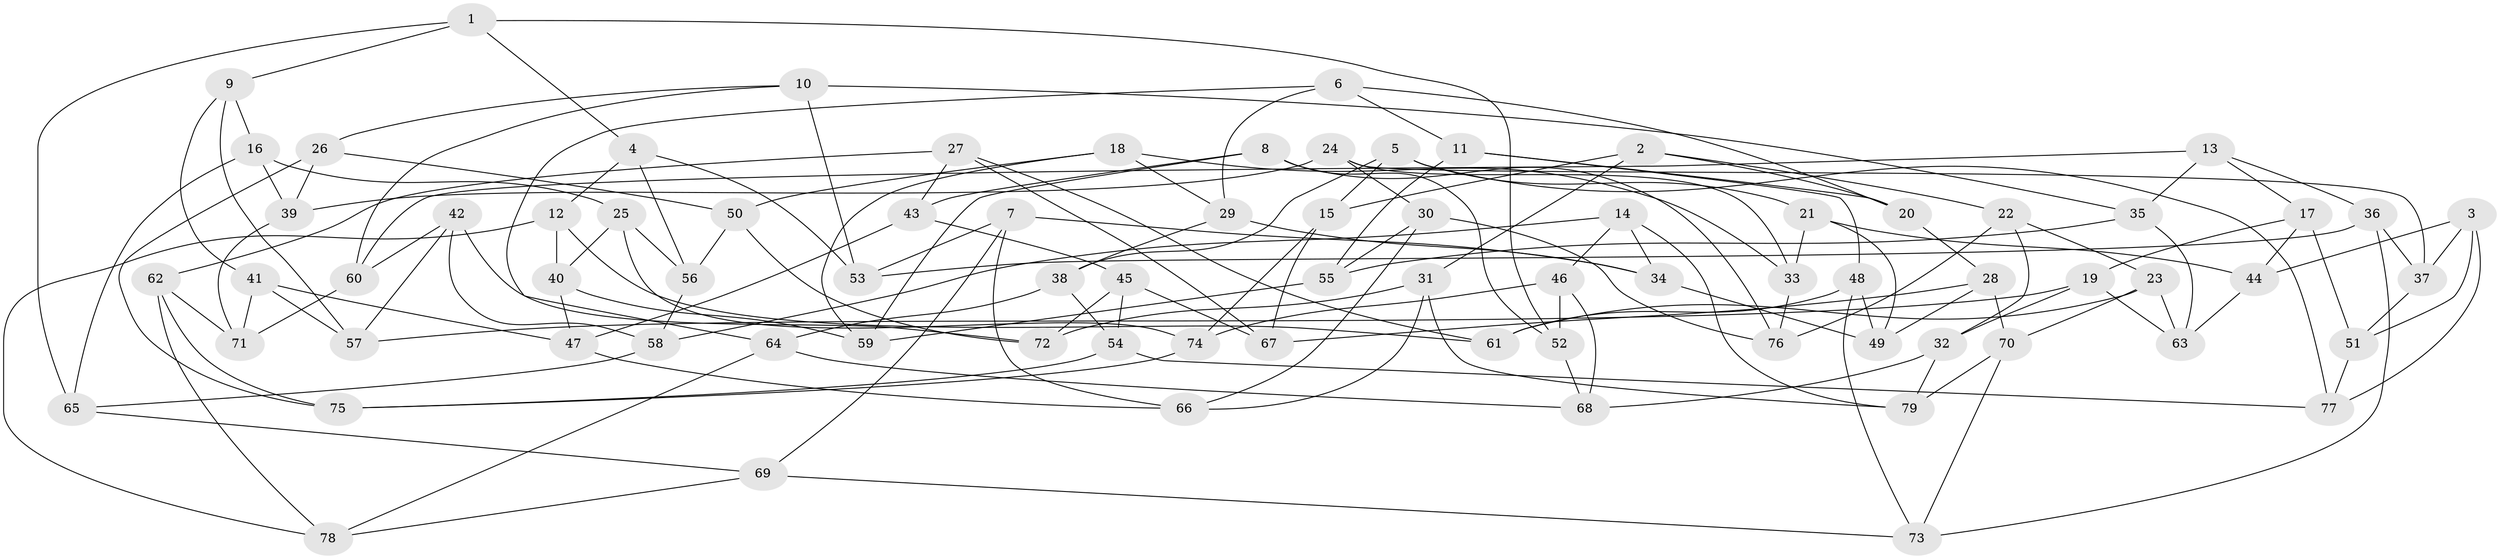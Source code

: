 // Generated by graph-tools (version 1.1) at 2025/37/03/09/25 02:37:53]
// undirected, 79 vertices, 158 edges
graph export_dot {
graph [start="1"]
  node [color=gray90,style=filled];
  1;
  2;
  3;
  4;
  5;
  6;
  7;
  8;
  9;
  10;
  11;
  12;
  13;
  14;
  15;
  16;
  17;
  18;
  19;
  20;
  21;
  22;
  23;
  24;
  25;
  26;
  27;
  28;
  29;
  30;
  31;
  32;
  33;
  34;
  35;
  36;
  37;
  38;
  39;
  40;
  41;
  42;
  43;
  44;
  45;
  46;
  47;
  48;
  49;
  50;
  51;
  52;
  53;
  54;
  55;
  56;
  57;
  58;
  59;
  60;
  61;
  62;
  63;
  64;
  65;
  66;
  67;
  68;
  69;
  70;
  71;
  72;
  73;
  74;
  75;
  76;
  77;
  78;
  79;
  1 -- 52;
  1 -- 4;
  1 -- 65;
  1 -- 9;
  2 -- 15;
  2 -- 22;
  2 -- 20;
  2 -- 31;
  3 -- 51;
  3 -- 77;
  3 -- 37;
  3 -- 44;
  4 -- 56;
  4 -- 53;
  4 -- 12;
  5 -- 38;
  5 -- 21;
  5 -- 15;
  5 -- 77;
  6 -- 64;
  6 -- 29;
  6 -- 20;
  6 -- 11;
  7 -- 69;
  7 -- 34;
  7 -- 66;
  7 -- 53;
  8 -- 52;
  8 -- 43;
  8 -- 76;
  8 -- 59;
  9 -- 41;
  9 -- 57;
  9 -- 16;
  10 -- 26;
  10 -- 35;
  10 -- 53;
  10 -- 60;
  11 -- 20;
  11 -- 48;
  11 -- 55;
  12 -- 61;
  12 -- 78;
  12 -- 40;
  13 -- 60;
  13 -- 35;
  13 -- 36;
  13 -- 17;
  14 -- 34;
  14 -- 79;
  14 -- 46;
  14 -- 58;
  15 -- 74;
  15 -- 67;
  16 -- 65;
  16 -- 25;
  16 -- 39;
  17 -- 19;
  17 -- 44;
  17 -- 51;
  18 -- 50;
  18 -- 59;
  18 -- 33;
  18 -- 29;
  19 -- 63;
  19 -- 32;
  19 -- 57;
  20 -- 28;
  21 -- 33;
  21 -- 44;
  21 -- 49;
  22 -- 23;
  22 -- 76;
  22 -- 32;
  23 -- 70;
  23 -- 61;
  23 -- 63;
  24 -- 37;
  24 -- 30;
  24 -- 33;
  24 -- 39;
  25 -- 40;
  25 -- 74;
  25 -- 56;
  26 -- 50;
  26 -- 75;
  26 -- 39;
  27 -- 62;
  27 -- 67;
  27 -- 61;
  27 -- 43;
  28 -- 67;
  28 -- 49;
  28 -- 70;
  29 -- 34;
  29 -- 38;
  30 -- 55;
  30 -- 66;
  30 -- 76;
  31 -- 79;
  31 -- 66;
  31 -- 72;
  32 -- 79;
  32 -- 68;
  33 -- 76;
  34 -- 49;
  35 -- 63;
  35 -- 55;
  36 -- 73;
  36 -- 37;
  36 -- 53;
  37 -- 51;
  38 -- 54;
  38 -- 64;
  39 -- 71;
  40 -- 59;
  40 -- 47;
  41 -- 47;
  41 -- 57;
  41 -- 71;
  42 -- 58;
  42 -- 60;
  42 -- 72;
  42 -- 57;
  43 -- 45;
  43 -- 47;
  44 -- 63;
  45 -- 72;
  45 -- 67;
  45 -- 54;
  46 -- 68;
  46 -- 74;
  46 -- 52;
  47 -- 66;
  48 -- 61;
  48 -- 73;
  48 -- 49;
  50 -- 72;
  50 -- 56;
  51 -- 77;
  52 -- 68;
  54 -- 75;
  54 -- 77;
  55 -- 59;
  56 -- 58;
  58 -- 65;
  60 -- 71;
  62 -- 75;
  62 -- 71;
  62 -- 78;
  64 -- 78;
  64 -- 68;
  65 -- 69;
  69 -- 73;
  69 -- 78;
  70 -- 79;
  70 -- 73;
  74 -- 75;
}
